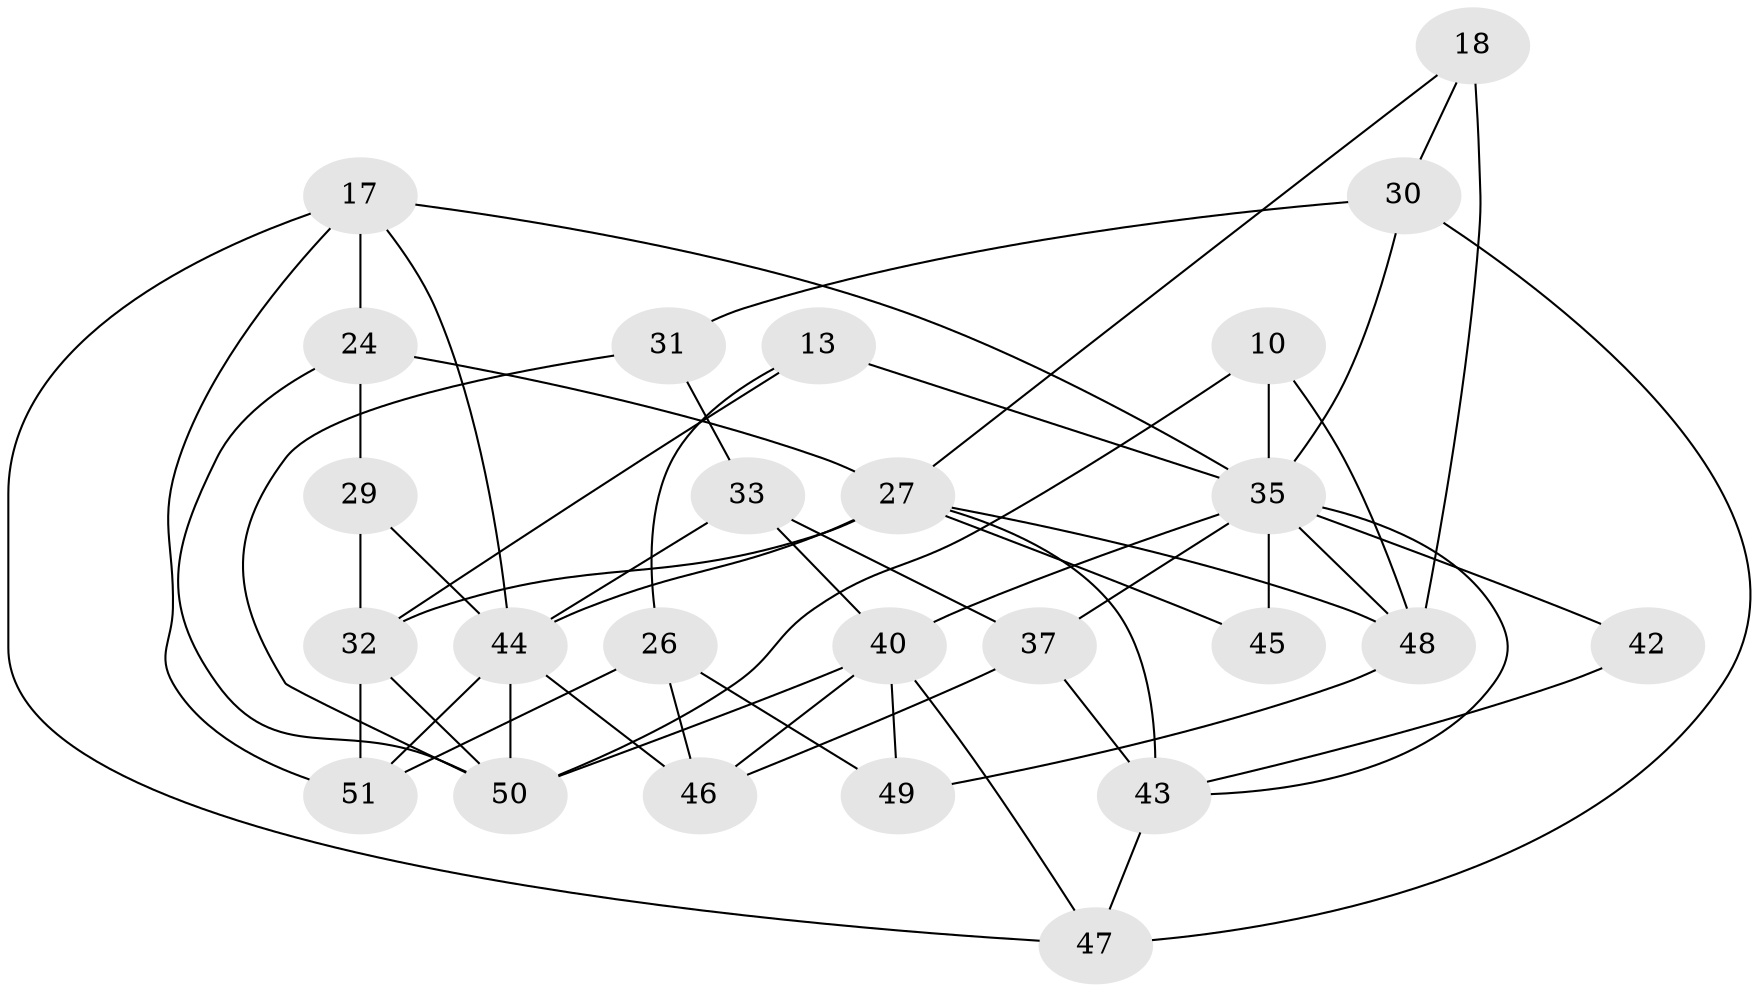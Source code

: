 // original degree distribution, {4: 1.0}
// Generated by graph-tools (version 1.1) at 2025/56/03/09/25 04:56:54]
// undirected, 25 vertices, 55 edges
graph export_dot {
graph [start="1"]
  node [color=gray90,style=filled];
  10;
  13;
  17 [super="+9"];
  18;
  24 [super="+1"];
  26;
  27 [super="+23+19"];
  29;
  30;
  31;
  32 [super="+15+16"];
  33 [super="+25"];
  35 [super="+34+20"];
  37 [super="+4"];
  40 [super="+38+12"];
  42;
  43 [super="+36+21"];
  44 [super="+22+39"];
  45;
  46;
  47;
  48 [super="+14+41"];
  49;
  50 [super="+28"];
  51;
  10 -- 50;
  10 -- 35;
  10 -- 48 [weight=2];
  13 -- 26;
  13 -- 32 [weight=2];
  13 -- 35;
  17 -- 47;
  17 -- 24 [weight=2];
  17 -- 51;
  17 -- 35;
  17 -- 44;
  18 -- 30;
  18 -- 48 [weight=2];
  18 -- 27;
  24 -- 27 [weight=2];
  24 -- 29;
  24 -- 50;
  26 -- 46;
  26 -- 51;
  26 -- 49;
  27 -- 44 [weight=2];
  27 -- 43 [weight=2];
  27 -- 45 [weight=2];
  27 -- 32 [weight=2];
  27 -- 48;
  29 -- 44;
  29 -- 32 [weight=2];
  30 -- 47;
  30 -- 31;
  30 -- 35;
  31 -- 33 [weight=2];
  31 -- 50;
  32 -- 50;
  32 -- 51;
  33 -- 40;
  33 -- 37 [weight=2];
  33 -- 44;
  35 -- 48;
  35 -- 37;
  35 -- 43;
  35 -- 45 [weight=2];
  35 -- 40 [weight=3];
  35 -- 42 [weight=2];
  37 -- 46;
  37 -- 43 [weight=2];
  40 -- 46;
  40 -- 50 [weight=3];
  40 -- 49;
  40 -- 47;
  42 -- 43 [weight=2];
  43 -- 47;
  44 -- 46;
  44 -- 51;
  44 -- 50;
  48 -- 49 [weight=2];
}
